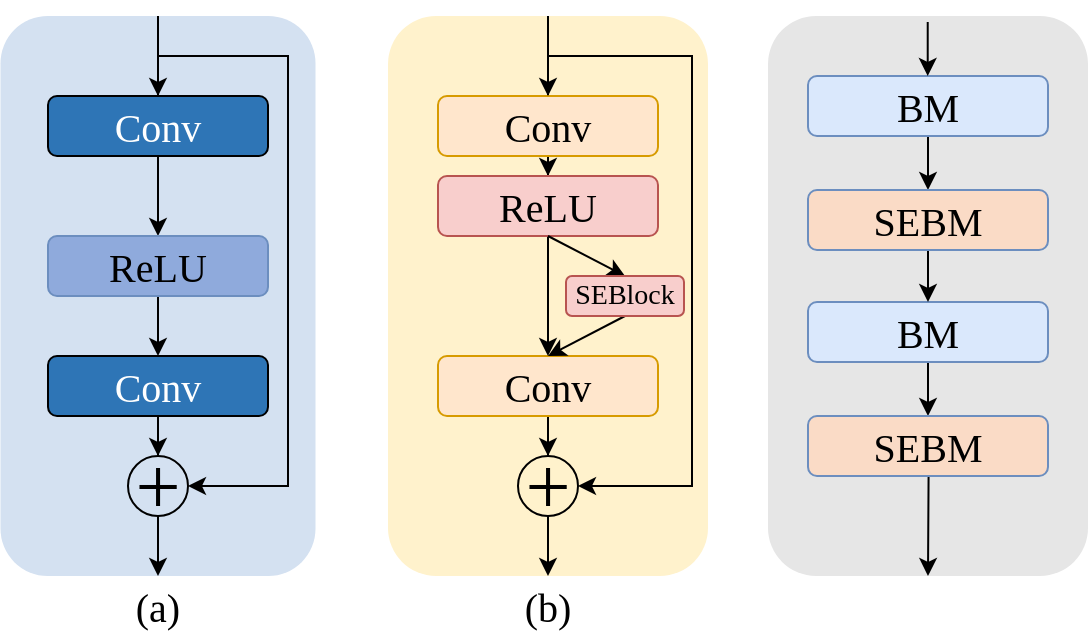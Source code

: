 <mxfile version="24.7.17">
  <diagram name="第 1 页" id="temUkVN_BuvwDPNhmD6f">
    <mxGraphModel dx="1728" dy="915" grid="1" gridSize="10" guides="1" tooltips="1" connect="1" arrows="1" fold="1" page="1" pageScale="1" pageWidth="827" pageHeight="1169" math="0" shadow="0">
      <root>
        <mxCell id="0" />
        <mxCell id="1" parent="0" />
        <mxCell id="SQS7vyjTyptjjihE2VLE-5" value="" style="rounded=1;whiteSpace=wrap;html=1;fillColor=#D4e1f1;strokeColor=none;" vertex="1" parent="1">
          <mxGeometry x="196.25" y="150" width="157.5" height="280" as="geometry" />
        </mxCell>
        <mxCell id="SQS7vyjTyptjjihE2VLE-12" style="edgeStyle=orthogonalEdgeStyle;rounded=0;orthogonalLoop=1;jettySize=auto;html=1;entryX=0.5;entryY=0;entryDx=0;entryDy=0;" edge="1" parent="1" source="SQS7vyjTyptjjihE2VLE-6" target="SQS7vyjTyptjjihE2VLE-8">
          <mxGeometry relative="1" as="geometry" />
        </mxCell>
        <mxCell id="SQS7vyjTyptjjihE2VLE-16" style="edgeStyle=orthogonalEdgeStyle;rounded=0;orthogonalLoop=1;jettySize=auto;html=1;exitX=1;exitY=0.5;exitDx=0;exitDy=0;entryX=1;entryY=0.5;entryDx=0;entryDy=0;" edge="1" parent="1" source="SQS7vyjTyptjjihE2VLE-6" target="SQS7vyjTyptjjihE2VLE-9">
          <mxGeometry relative="1" as="geometry">
            <Array as="points">
              <mxPoint x="275" y="215" />
              <mxPoint x="275" y="170" />
              <mxPoint x="340" y="170" />
              <mxPoint x="340" y="385" />
            </Array>
          </mxGeometry>
        </mxCell>
        <mxCell id="SQS7vyjTyptjjihE2VLE-6" value="&lt;font color=&quot;#ffffff&quot; style=&quot;font-size: 20px;&quot; face=&quot;Times New Roman&quot;&gt;Conv&lt;/font&gt;" style="rounded=1;whiteSpace=wrap;html=1;fillColor=#2e75b6;" vertex="1" parent="1">
          <mxGeometry x="220" y="190" width="110" height="30" as="geometry" />
        </mxCell>
        <mxCell id="SQS7vyjTyptjjihE2VLE-15" style="edgeStyle=orthogonalEdgeStyle;rounded=0;orthogonalLoop=1;jettySize=auto;html=1;entryX=0.5;entryY=0;entryDx=0;entryDy=0;" edge="1" parent="1" source="SQS7vyjTyptjjihE2VLE-7" target="SQS7vyjTyptjjihE2VLE-9">
          <mxGeometry relative="1" as="geometry" />
        </mxCell>
        <mxCell id="SQS7vyjTyptjjihE2VLE-7" value="&lt;font color=&quot;#ffffff&quot; style=&quot;font-size: 20px;&quot; face=&quot;Times New Roman&quot;&gt;Conv&lt;/font&gt;" style="rounded=1;whiteSpace=wrap;html=1;fontSize=20;fillColor=#2e75b6;" vertex="1" parent="1">
          <mxGeometry x="220" y="320" width="110" height="30" as="geometry" />
        </mxCell>
        <mxCell id="SQS7vyjTyptjjihE2VLE-14" style="edgeStyle=orthogonalEdgeStyle;rounded=0;orthogonalLoop=1;jettySize=auto;html=1;entryX=0.5;entryY=0;entryDx=0;entryDy=0;" edge="1" parent="1" source="SQS7vyjTyptjjihE2VLE-8" target="SQS7vyjTyptjjihE2VLE-7">
          <mxGeometry relative="1" as="geometry" />
        </mxCell>
        <mxCell id="SQS7vyjTyptjjihE2VLE-8" value="&lt;font style=&quot;font-size: 20px;&quot; face=&quot;Times New Roman&quot;&gt;ReLU&lt;/font&gt;" style="rounded=1;whiteSpace=wrap;html=1;fillColor=#8faadc;strokeColor=#6c8ebf;" vertex="1" parent="1">
          <mxGeometry x="220" y="260" width="110" height="30" as="geometry" />
        </mxCell>
        <mxCell id="SQS7vyjTyptjjihE2VLE-9" value="&lt;font face=&quot;Times New Roman&quot; style=&quot;font-size: 40px;&quot;&gt;+&lt;/font&gt;" style="ellipse;whiteSpace=wrap;html=1;aspect=fixed;fillColor=none;" vertex="1" parent="1">
          <mxGeometry x="260" y="370" width="30" height="30" as="geometry" />
        </mxCell>
        <mxCell id="SQS7vyjTyptjjihE2VLE-18" value="" style="rounded=1;whiteSpace=wrap;html=1;fillColor=#E6E6E6;strokeColor=none;" vertex="1" parent="1">
          <mxGeometry x="580" y="150" width="160" height="280" as="geometry" />
        </mxCell>
        <mxCell id="SQS7vyjTyptjjihE2VLE-19" style="edgeStyle=orthogonalEdgeStyle;rounded=0;orthogonalLoop=1;jettySize=auto;html=1;entryX=0.5;entryY=0;entryDx=0;entryDy=0;" edge="1" parent="1" source="SQS7vyjTyptjjihE2VLE-21" target="SQS7vyjTyptjjihE2VLE-25">
          <mxGeometry relative="1" as="geometry" />
        </mxCell>
        <mxCell id="SQS7vyjTyptjjihE2VLE-21" value="&lt;font style=&quot;font-size: 20px;&quot; face=&quot;Times New Roman&quot;&gt;BM&lt;/font&gt;" style="rounded=1;whiteSpace=wrap;html=1;fillColor=#dae8fc;strokeColor=#6c8ebf;" vertex="1" parent="1">
          <mxGeometry x="600" y="180" width="120" height="30" as="geometry" />
        </mxCell>
        <mxCell id="SQS7vyjTyptjjihE2VLE-32" style="edgeStyle=orthogonalEdgeStyle;rounded=0;orthogonalLoop=1;jettySize=auto;html=1;entryX=0.5;entryY=0;entryDx=0;entryDy=0;" edge="1" parent="1" source="SQS7vyjTyptjjihE2VLE-23" target="SQS7vyjTyptjjihE2VLE-29">
          <mxGeometry relative="1" as="geometry" />
        </mxCell>
        <mxCell id="SQS7vyjTyptjjihE2VLE-23" value="&lt;font style=&quot;font-size: 20px;&quot; face=&quot;Times New Roman&quot;&gt;BM&lt;/font&gt;" style="rounded=1;whiteSpace=wrap;html=1;fontSize=20;fillColor=#dae8fc;strokeColor=#6c8ebf;" vertex="1" parent="1">
          <mxGeometry x="600" y="293" width="120" height="30" as="geometry" />
        </mxCell>
        <mxCell id="SQS7vyjTyptjjihE2VLE-24" style="edgeStyle=orthogonalEdgeStyle;rounded=0;orthogonalLoop=1;jettySize=auto;html=1;entryX=0.5;entryY=0;entryDx=0;entryDy=0;" edge="1" parent="1" source="SQS7vyjTyptjjihE2VLE-25" target="SQS7vyjTyptjjihE2VLE-23">
          <mxGeometry relative="1" as="geometry" />
        </mxCell>
        <mxCell id="SQS7vyjTyptjjihE2VLE-25" value="&lt;font style=&quot;font-size: 20px;&quot; face=&quot;Times New Roman&quot;&gt;SEBM&lt;/font&gt;" style="rounded=1;whiteSpace=wrap;html=1;fillColor=#fadbc6;strokeColor=#6c8ebf;" vertex="1" parent="1">
          <mxGeometry x="600" y="237" width="120" height="30" as="geometry" />
        </mxCell>
        <mxCell id="SQS7vyjTyptjjihE2VLE-26" style="edgeStyle=orthogonalEdgeStyle;rounded=0;orthogonalLoop=1;jettySize=auto;html=1;entryX=0.5;entryY=1;entryDx=0;entryDy=0;" edge="1" parent="1" target="SQS7vyjTyptjjihE2VLE-18">
          <mxGeometry relative="1" as="geometry">
            <mxPoint x="659.86" y="410" as="targetPoint" />
            <mxPoint x="659.86" y="380" as="sourcePoint" />
          </mxGeometry>
        </mxCell>
        <mxCell id="SQS7vyjTyptjjihE2VLE-29" value="&lt;font style=&quot;font-size: 20px;&quot; face=&quot;Times New Roman&quot;&gt;SEBM&lt;/font&gt;" style="rounded=1;whiteSpace=wrap;html=1;fillColor=#fadbc6;strokeColor=#6c8ebf;" vertex="1" parent="1">
          <mxGeometry x="600" y="350" width="120" height="30" as="geometry" />
        </mxCell>
        <mxCell id="SQS7vyjTyptjjihE2VLE-31" style="edgeStyle=orthogonalEdgeStyle;rounded=0;orthogonalLoop=1;jettySize=auto;html=1;entryX=0.5;entryY=0;entryDx=0;entryDy=0;" edge="1" parent="1">
          <mxGeometry relative="1" as="geometry">
            <mxPoint x="659.86" y="153" as="sourcePoint" />
            <mxPoint x="659.86" y="180" as="targetPoint" />
          </mxGeometry>
        </mxCell>
        <mxCell id="SQS7vyjTyptjjihE2VLE-36" value="" style="endArrow=classic;html=1;rounded=0;exitX=0.5;exitY=0;exitDx=0;exitDy=0;entryX=0.5;entryY=0;entryDx=0;entryDy=0;" edge="1" parent="1" source="SQS7vyjTyptjjihE2VLE-5" target="SQS7vyjTyptjjihE2VLE-6">
          <mxGeometry width="50" height="50" relative="1" as="geometry">
            <mxPoint x="260" y="220" as="sourcePoint" />
            <mxPoint x="310" y="170" as="targetPoint" />
          </mxGeometry>
        </mxCell>
        <mxCell id="SQS7vyjTyptjjihE2VLE-37" value="" style="endArrow=classic;html=1;rounded=0;exitX=0.5;exitY=1;exitDx=0;exitDy=0;entryX=0.5;entryY=1;entryDx=0;entryDy=0;" edge="1" parent="1" source="SQS7vyjTyptjjihE2VLE-9" target="SQS7vyjTyptjjihE2VLE-5">
          <mxGeometry width="50" height="50" relative="1" as="geometry">
            <mxPoint x="230" y="480" as="sourcePoint" />
            <mxPoint x="280" y="430" as="targetPoint" />
          </mxGeometry>
        </mxCell>
        <mxCell id="SQS7vyjTyptjjihE2VLE-38" value="" style="rounded=1;whiteSpace=wrap;html=1;fillColor=#fff2cc;strokeColor=none;" vertex="1" parent="1">
          <mxGeometry x="390" y="150" width="160" height="280" as="geometry" />
        </mxCell>
        <mxCell id="SQS7vyjTyptjjihE2VLE-39" style="edgeStyle=orthogonalEdgeStyle;rounded=0;orthogonalLoop=1;jettySize=auto;html=1;entryX=0.5;entryY=0;entryDx=0;entryDy=0;" edge="1" parent="1" source="SQS7vyjTyptjjihE2VLE-41" target="SQS7vyjTyptjjihE2VLE-45">
          <mxGeometry relative="1" as="geometry" />
        </mxCell>
        <mxCell id="SQS7vyjTyptjjihE2VLE-40" style="edgeStyle=orthogonalEdgeStyle;rounded=0;orthogonalLoop=1;jettySize=auto;html=1;exitX=1;exitY=0.5;exitDx=0;exitDy=0;entryX=1;entryY=0.5;entryDx=0;entryDy=0;" edge="1" parent="1" source="SQS7vyjTyptjjihE2VLE-41" target="SQS7vyjTyptjjihE2VLE-46">
          <mxGeometry relative="1" as="geometry">
            <Array as="points">
              <mxPoint x="525" y="215" />
              <mxPoint x="470" y="215" />
              <mxPoint x="470" y="170" />
              <mxPoint x="542" y="170" />
              <mxPoint x="542" y="385" />
            </Array>
          </mxGeometry>
        </mxCell>
        <mxCell id="SQS7vyjTyptjjihE2VLE-41" value="&lt;font style=&quot;font-size: 20px;&quot; face=&quot;Times New Roman&quot;&gt;Conv&lt;/font&gt;" style="rounded=1;whiteSpace=wrap;html=1;fillColor=#ffe6cc;strokeColor=#d79b00;" vertex="1" parent="1">
          <mxGeometry x="415" y="190" width="110" height="30" as="geometry" />
        </mxCell>
        <mxCell id="SQS7vyjTyptjjihE2VLE-42" style="edgeStyle=orthogonalEdgeStyle;rounded=0;orthogonalLoop=1;jettySize=auto;html=1;entryX=0.5;entryY=0;entryDx=0;entryDy=0;" edge="1" parent="1" source="SQS7vyjTyptjjihE2VLE-43" target="SQS7vyjTyptjjihE2VLE-46">
          <mxGeometry relative="1" as="geometry" />
        </mxCell>
        <mxCell id="SQS7vyjTyptjjihE2VLE-43" value="&lt;font style=&quot;font-size: 20px;&quot; face=&quot;Times New Roman&quot;&gt;Conv&lt;/font&gt;" style="rounded=1;whiteSpace=wrap;html=1;fontSize=20;fillColor=#ffe6cc;strokeColor=#d79b00;" vertex="1" parent="1">
          <mxGeometry x="415" y="320" width="110" height="30" as="geometry" />
        </mxCell>
        <mxCell id="SQS7vyjTyptjjihE2VLE-44" style="edgeStyle=orthogonalEdgeStyle;rounded=0;orthogonalLoop=1;jettySize=auto;html=1;entryX=0.5;entryY=0;entryDx=0;entryDy=0;" edge="1" parent="1" source="SQS7vyjTyptjjihE2VLE-45" target="SQS7vyjTyptjjihE2VLE-43">
          <mxGeometry relative="1" as="geometry" />
        </mxCell>
        <mxCell id="SQS7vyjTyptjjihE2VLE-45" value="&lt;font style=&quot;font-size: 20px;&quot; face=&quot;Times New Roman&quot;&gt;ReLU&lt;/font&gt;" style="rounded=1;whiteSpace=wrap;html=1;fillColor=#f8cecc;strokeColor=#b85450;" vertex="1" parent="1">
          <mxGeometry x="415" y="230" width="110" height="30" as="geometry" />
        </mxCell>
        <mxCell id="SQS7vyjTyptjjihE2VLE-46" value="&lt;font face=&quot;Times New Roman&quot; style=&quot;font-size: 40px;&quot;&gt;+&lt;/font&gt;" style="ellipse;whiteSpace=wrap;html=1;aspect=fixed;fillColor=none;" vertex="1" parent="1">
          <mxGeometry x="455" y="370" width="30" height="30" as="geometry" />
        </mxCell>
        <mxCell id="SQS7vyjTyptjjihE2VLE-49" value="" style="endArrow=classic;html=1;rounded=0;entryX=0.5;entryY=0;entryDx=0;entryDy=0;" edge="1" parent="1" target="SQS7vyjTyptjjihE2VLE-52">
          <mxGeometry width="50" height="50" relative="1" as="geometry">
            <mxPoint x="470" y="260" as="sourcePoint" />
            <mxPoint x="502" y="280" as="targetPoint" />
          </mxGeometry>
        </mxCell>
        <mxCell id="SQS7vyjTyptjjihE2VLE-50" value="" style="endArrow=classic;html=1;rounded=0;entryX=0.5;entryY=0;entryDx=0;entryDy=0;exitX=0.5;exitY=1;exitDx=0;exitDy=0;" edge="1" parent="1" source="SQS7vyjTyptjjihE2VLE-52" target="SQS7vyjTyptjjihE2VLE-43">
          <mxGeometry width="50" height="50" relative="1" as="geometry">
            <mxPoint x="502" y="300" as="sourcePoint" />
            <mxPoint x="504" y="300" as="targetPoint" />
          </mxGeometry>
        </mxCell>
        <mxCell id="SQS7vyjTyptjjihE2VLE-52" value="&lt;font style=&quot;font-size: 14px;&quot; face=&quot;Times New Roman&quot;&gt;SEBlock&lt;/font&gt;" style="rounded=1;whiteSpace=wrap;html=1;fillColor=#f8cecc;strokeColor=#b85450;" vertex="1" parent="1">
          <mxGeometry x="479" y="280" width="59" height="20" as="geometry" />
        </mxCell>
        <mxCell id="SQS7vyjTyptjjihE2VLE-54" value="" style="endArrow=classic;html=1;rounded=0;entryX=0.5;entryY=1;entryDx=0;entryDy=0;exitX=0.5;exitY=1;exitDx=0;exitDy=0;" edge="1" parent="1" source="SQS7vyjTyptjjihE2VLE-46" target="SQS7vyjTyptjjihE2VLE-38">
          <mxGeometry width="50" height="50" relative="1" as="geometry">
            <mxPoint x="402" y="340" as="sourcePoint" />
            <mxPoint x="452" y="290" as="targetPoint" />
          </mxGeometry>
        </mxCell>
        <mxCell id="SQS7vyjTyptjjihE2VLE-55" value="" style="endArrow=classic;html=1;rounded=0;exitX=0.5;exitY=0;exitDx=0;exitDy=0;entryX=0.5;entryY=0;entryDx=0;entryDy=0;" edge="1" parent="1" source="SQS7vyjTyptjjihE2VLE-38" target="SQS7vyjTyptjjihE2VLE-41">
          <mxGeometry width="50" height="50" relative="1" as="geometry">
            <mxPoint x="455.0" y="90.32" as="sourcePoint" />
            <mxPoint x="456.51" y="80" as="targetPoint" />
          </mxGeometry>
        </mxCell>
        <mxCell id="SQS7vyjTyptjjihE2VLE-56" value="&lt;font face=&quot;Times New Roman&quot;&gt;&lt;span style=&quot;font-size: 20px;&quot;&gt;(a)&lt;/span&gt;&lt;/font&gt;" style="text;html=1;align=center;verticalAlign=middle;whiteSpace=wrap;rounded=0;" vertex="1" parent="1">
          <mxGeometry x="245" y="430" width="60" height="30" as="geometry" />
        </mxCell>
        <mxCell id="SQS7vyjTyptjjihE2VLE-57" value="&lt;font face=&quot;Times New Roman&quot;&gt;&lt;span style=&quot;font-size: 20px;&quot;&gt;(b)&lt;/span&gt;&lt;/font&gt;" style="text;html=1;align=center;verticalAlign=middle;whiteSpace=wrap;rounded=0;" vertex="1" parent="1">
          <mxGeometry x="440" y="430" width="60" height="30" as="geometry" />
        </mxCell>
      </root>
    </mxGraphModel>
  </diagram>
</mxfile>
